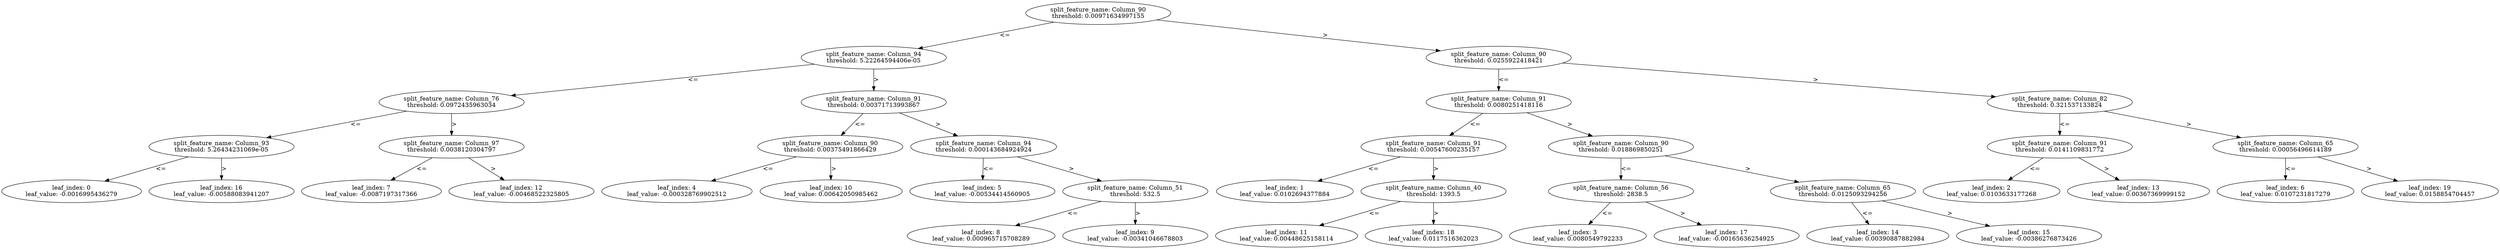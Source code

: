 digraph Tree17 {
	split0 [label="split_feature_name: Column_90\nthreshold: 0.00971634997155"]
	split3 [label="split_feature_name: Column_94\nthreshold: 5.22264594406e-05"]
	split6 [label="split_feature_name: Column_76\nthreshold: 0.0972435963034"]
	split15 [label="split_feature_name: Column_93\nthreshold: 5.26434231069e-05"]
	leaf0 [label="leaf_index: 0\nleaf_value: -0.0016995436279"]
	split15 -> leaf0 [label="<="]
	leaf16 [label="leaf_index: 16\nleaf_value: -0.00588083941207"]
	split15 -> leaf16 [label=">"]
	split6 -> split15 [label="<="]
	split11 [label="split_feature_name: Column_97\nthreshold: 0.0038120304797"]
	leaf7 [label="leaf_index: 7\nleaf_value: -0.0087197317366"]
	split11 -> leaf7 [label="<="]
	leaf12 [label="leaf_index: 12\nleaf_value: -0.00468522325805"]
	split11 -> leaf12 [label=">"]
	split6 -> split11 [label=">"]
	split3 -> split6 [label="<="]
	split4 [label="split_feature_name: Column_91\nthreshold: 0.00371713993867"]
	split9 [label="split_feature_name: Column_90\nthreshold: 0.00375491866429"]
	leaf4 [label="leaf_index: 4\nleaf_value: -0.000328769902512"]
	split9 -> leaf4 [label="<="]
	leaf10 [label="leaf_index: 10\nleaf_value: 0.00642050985462"]
	split9 -> leaf10 [label=">"]
	split4 -> split9 [label="<="]
	split7 [label="split_feature_name: Column_94\nthreshold: 0.000143684924924"]
	leaf5 [label="leaf_index: 5\nleaf_value: -0.00534414560905"]
	split7 -> leaf5 [label="<="]
	split8 [label="split_feature_name: Column_51\nthreshold: 532.5"]
	leaf8 [label="leaf_index: 8\nleaf_value: 0.000965715708289"]
	split8 -> leaf8 [label="<="]
	leaf9 [label="leaf_index: 9\nleaf_value: -0.00341046678803"]
	split8 -> leaf9 [label=">"]
	split7 -> split8 [label=">"]
	split4 -> split7 [label=">"]
	split3 -> split4 [label=">"]
	split0 -> split3 [label="<="]
	split1 [label="split_feature_name: Column_90\nthreshold: 0.0255922418421"]
	split2 [label="split_feature_name: Column_91\nthreshold: 0.0080251418116"]
	split10 [label="split_feature_name: Column_91\nthreshold: 0.00547600235157"]
	leaf1 [label="leaf_index: 1\nleaf_value: 0.0102694377884"]
	split10 -> leaf1 [label="<="]
	split17 [label="split_feature_name: Column_40\nthreshold: 1393.5"]
	leaf11 [label="leaf_index: 11\nleaf_value: 0.00448625158114"]
	split17 -> leaf11 [label="<="]
	leaf18 [label="leaf_index: 18\nleaf_value: 0.0117516362023"]
	split17 -> leaf18 [label=">"]
	split10 -> split17 [label=">"]
	split2 -> split10 [label="<="]
	split13 [label="split_feature_name: Column_90\nthreshold: 0.018869850251"]
	split16 [label="split_feature_name: Column_56\nthreshold: 2838.5"]
	leaf3 [label="leaf_index: 3\nleaf_value: 0.0080549792233"]
	split16 -> leaf3 [label="<="]
	leaf17 [label="leaf_index: 17\nleaf_value: -0.00165636254925"]
	split16 -> leaf17 [label=">"]
	split13 -> split16 [label="<="]
	split14 [label="split_feature_name: Column_65\nthreshold: 0.0125093294256"]
	leaf14 [label="leaf_index: 14\nleaf_value: 0.00390887882984"]
	split14 -> leaf14 [label="<="]
	leaf15 [label="leaf_index: 15\nleaf_value: -0.00386276873426"]
	split14 -> leaf15 [label=">"]
	split13 -> split14 [label=">"]
	split2 -> split13 [label=">"]
	split1 -> split2 [label="<="]
	split5 [label="split_feature_name: Column_82\nthreshold: 0.321537133824"]
	split12 [label="split_feature_name: Column_91\nthreshold: 0.0141109831772"]
	leaf2 [label="leaf_index: 2\nleaf_value: 0.0103633177268"]
	split12 -> leaf2 [label="<="]
	leaf13 [label="leaf_index: 13\nleaf_value: 0.00367369999152"]
	split12 -> leaf13 [label=">"]
	split5 -> split12 [label="<="]
	split18 [label="split_feature_name: Column_65\nthreshold: 0.00056496614189"]
	leaf6 [label="leaf_index: 6\nleaf_value: 0.0107231817279"]
	split18 -> leaf6 [label="<="]
	leaf19 [label="leaf_index: 19\nleaf_value: 0.0158854704457"]
	split18 -> leaf19 [label=">"]
	split5 -> split18 [label=">"]
	split1 -> split5 [label=">"]
	split0 -> split1 [label=">"]
}
